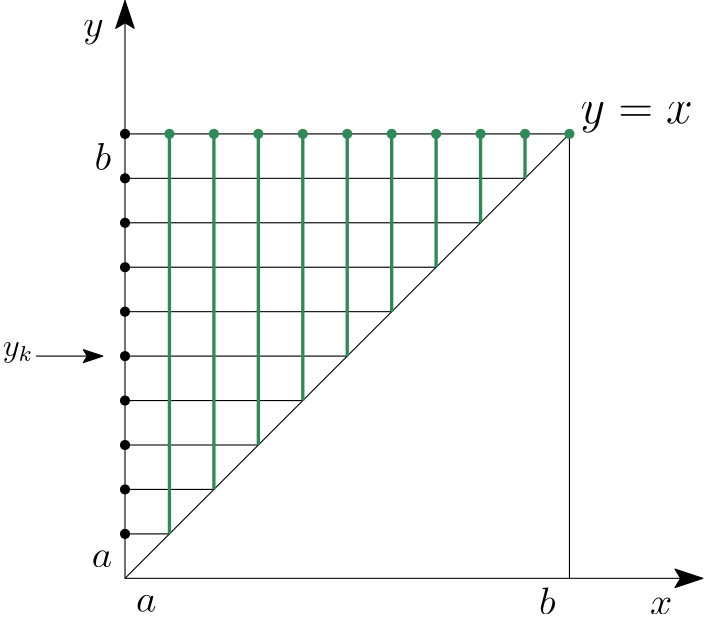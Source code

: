 <?xml version="1.0"?>
<!DOCTYPE ipe SYSTEM "ipe.dtd">
<ipe version="70218" creator="Ipe 7.2.23">
<info created="D:20220115092028" modified="D:20220524013438"/>
<ipestyle name="basic">
<symbol name="arrow/arc(spx)">
<path stroke="sym-stroke" fill="sym-stroke" pen="sym-pen">
0 0 m
-1 0.333 l
-1 -0.333 l
h
</path>
</symbol>
<symbol name="arrow/farc(spx)">
<path stroke="sym-stroke" fill="white" pen="sym-pen">
0 0 m
-1 0.333 l
-1 -0.333 l
h
</path>
</symbol>
<symbol name="arrow/ptarc(spx)">
<path stroke="sym-stroke" fill="sym-stroke" pen="sym-pen">
0 0 m
-1 0.333 l
-0.8 0 l
-1 -0.333 l
h
</path>
</symbol>
<symbol name="arrow/fptarc(spx)">
<path stroke="sym-stroke" fill="white" pen="sym-pen">
0 0 m
-1 0.333 l
-0.8 0 l
-1 -0.333 l
h
</path>
</symbol>
<symbol name="mark/circle(sx)" transformations="translations">
<path fill="sym-stroke">
0.6 0 0 0.6 0 0 e
0.4 0 0 0.4 0 0 e
</path>
</symbol>
<symbol name="mark/disk(sx)" transformations="translations">
<path fill="sym-stroke">
0.6 0 0 0.6 0 0 e
</path>
</symbol>
<symbol name="mark/fdisk(sfx)" transformations="translations">
<group>
<path fill="sym-fill">
0.5 0 0 0.5 0 0 e
</path>
<path fill="sym-stroke" fillrule="eofill">
0.6 0 0 0.6 0 0 e
0.4 0 0 0.4 0 0 e
</path>
</group>
</symbol>
<symbol name="mark/box(sx)" transformations="translations">
<path fill="sym-stroke" fillrule="eofill">
-0.6 -0.6 m
0.6 -0.6 l
0.6 0.6 l
-0.6 0.6 l
h
-0.4 -0.4 m
0.4 -0.4 l
0.4 0.4 l
-0.4 0.4 l
h
</path>
</symbol>
<symbol name="mark/square(sx)" transformations="translations">
<path fill="sym-stroke">
-0.6 -0.6 m
0.6 -0.6 l
0.6 0.6 l
-0.6 0.6 l
h
</path>
</symbol>
<symbol name="mark/fsquare(sfx)" transformations="translations">
<group>
<path fill="sym-fill">
-0.5 -0.5 m
0.5 -0.5 l
0.5 0.5 l
-0.5 0.5 l
h
</path>
<path fill="sym-stroke" fillrule="eofill">
-0.6 -0.6 m
0.6 -0.6 l
0.6 0.6 l
-0.6 0.6 l
h
-0.4 -0.4 m
0.4 -0.4 l
0.4 0.4 l
-0.4 0.4 l
h
</path>
</group>
</symbol>
<symbol name="mark/cross(sx)" transformations="translations">
<group>
<path fill="sym-stroke">
-0.43 -0.57 m
0.57 0.43 l
0.43 0.57 l
-0.57 -0.43 l
h
</path>
<path fill="sym-stroke">
-0.43 0.57 m
0.57 -0.43 l
0.43 -0.57 l
-0.57 0.43 l
h
</path>
</group>
</symbol>
<symbol name="arrow/fnormal(spx)">
<path stroke="sym-stroke" fill="white" pen="sym-pen">
0 0 m
-1 0.333 l
-1 -0.333 l
h
</path>
</symbol>
<symbol name="arrow/pointed(spx)">
<path stroke="sym-stroke" fill="sym-stroke" pen="sym-pen">
0 0 m
-1 0.333 l
-0.8 0 l
-1 -0.333 l
h
</path>
</symbol>
<symbol name="arrow/fpointed(spx)">
<path stroke="sym-stroke" fill="white" pen="sym-pen">
0 0 m
-1 0.333 l
-0.8 0 l
-1 -0.333 l
h
</path>
</symbol>
<symbol name="arrow/linear(spx)">
<path stroke="sym-stroke" pen="sym-pen">
-1 0.333 m
0 0 l
-1 -0.333 l
</path>
</symbol>
<symbol name="arrow/fdouble(spx)">
<path stroke="sym-stroke" fill="white" pen="sym-pen">
0 0 m
-1 0.333 l
-1 -0.333 l
h
-1 0 m
-2 0.333 l
-2 -0.333 l
h
</path>
</symbol>
<symbol name="arrow/double(spx)">
<path stroke="sym-stroke" fill="sym-stroke" pen="sym-pen">
0 0 m
-1 0.333 l
-1 -0.333 l
h
-1 0 m
-2 0.333 l
-2 -0.333 l
h
</path>
</symbol>
<symbol name="arrow/mid-normal(spx)">
<path stroke="sym-stroke" fill="sym-stroke" pen="sym-pen">
0.5 0 m
-0.5 0.333 l
-0.5 -0.333 l
h
</path>
</symbol>
<symbol name="arrow/mid-fnormal(spx)">
<path stroke="sym-stroke" fill="white" pen="sym-pen">
0.5 0 m
-0.5 0.333 l
-0.5 -0.333 l
h
</path>
</symbol>
<symbol name="arrow/mid-pointed(spx)">
<path stroke="sym-stroke" fill="sym-stroke" pen="sym-pen">
0.5 0 m
-0.5 0.333 l
-0.3 0 l
-0.5 -0.333 l
h
</path>
</symbol>
<symbol name="arrow/mid-fpointed(spx)">
<path stroke="sym-stroke" fill="white" pen="sym-pen">
0.5 0 m
-0.5 0.333 l
-0.3 0 l
-0.5 -0.333 l
h
</path>
</symbol>
<symbol name="arrow/mid-double(spx)">
<path stroke="sym-stroke" fill="sym-stroke" pen="sym-pen">
1 0 m
0 0.333 l
0 -0.333 l
h
0 0 m
-1 0.333 l
-1 -0.333 l
h
</path>
</symbol>
<symbol name="arrow/mid-fdouble(spx)">
<path stroke="sym-stroke" fill="white" pen="sym-pen">
1 0 m
0 0.333 l
0 -0.333 l
h
0 0 m
-1 0.333 l
-1 -0.333 l
h
</path>
</symbol>
<anglesize name="22.5 deg" value="22.5"/>
<anglesize name="30 deg" value="30"/>
<anglesize name="45 deg" value="45"/>
<anglesize name="60 deg" value="60"/>
<anglesize name="90 deg" value="90"/>
<arrowsize name="large" value="10"/>
<arrowsize name="small" value="5"/>
<arrowsize name="tiny" value="3"/>
<color name="blue" value="0 0 1"/>
<color name="brown" value="0.647 0.165 0.165"/>
<color name="darkblue" value="0 0 0.545"/>
<color name="darkcyan" value="0 0.545 0.545"/>
<color name="darkgray" value="0.663"/>
<color name="darkgreen" value="0 0.392 0"/>
<color name="darkmagenta" value="0.545 0 0.545"/>
<color name="darkorange" value="1 0.549 0"/>
<color name="darkred" value="0.545 0 0"/>
<color name="gold" value="1 0.843 0"/>
<color name="gray" value="0.745"/>
<color name="green" value="0 1 0"/>
<color name="lightblue" value="0.678 0.847 0.902"/>
<color name="lightcyan" value="0.878 1 1"/>
<color name="lightgray" value="0.827"/>
<color name="lightgreen" value="0.565 0.933 0.565"/>
<color name="lightyellow" value="1 1 0.878"/>
<color name="navy" value="0 0 0.502"/>
<color name="orange" value="1 0.647 0"/>
<color name="pink" value="1 0.753 0.796"/>
<color name="purple" value="0.627 0.125 0.941"/>
<color name="red" value="1 0 0"/>
<color name="seagreen" value="0.18 0.545 0.341"/>
<color name="turquoise" value="0.251 0.878 0.816"/>
<color name="violet" value="0.933 0.51 0.933"/>
<color name="yellow" value="1 1 0"/>
<dashstyle name="dash dot dotted" value="[4 2 1 2 1 2] 0"/>
<dashstyle name="dash dotted" value="[4 2 1 2] 0"/>
<dashstyle name="dashed" value="[4] 0"/>
<dashstyle name="dotted" value="[1 3] 0"/>
<gridsize name="10 pts (~3.5 mm)" value="10"/>
<gridsize name="14 pts (~5 mm)" value="14"/>
<gridsize name="16 pts (~6 mm)" value="16"/>
<gridsize name="20 pts (~7 mm)" value="20"/>
<gridsize name="28 pts (~10 mm)" value="28"/>
<gridsize name="32 pts (~12 mm)" value="32"/>
<gridsize name="4 pts" value="4"/>
<gridsize name="56 pts (~20 mm)" value="56"/>
<gridsize name="8 pts (~3 mm)" value="8"/>
<opacity name="10%" value="0.1"/>
<opacity name="30%" value="0.3"/>
<opacity name="50%" value="0.5"/>
<opacity name="75%" value="0.75"/>
<pen name="fat" value="1.2"/>
<pen name="heavier" value="0.8"/>
<pen name="ultrafat" value="2"/>
<symbolsize name="large" value="5"/>
<symbolsize name="small" value="2"/>
<symbolsize name="tiny" value="1.1"/>
<textsize name="Huge" value="\Huge"/>
<textsize name="LARGE" value="\LARGE"/>
<textsize name="Large" value="\Large"/>
<textsize name="footnote" value="\footnotesize"/>
<textsize name="huge" value="\huge"/>
<textsize name="large" value="\large"/>
<textsize name="small" value="\small"/>
<textsize name="tiny" value="\tiny"/>
<textstyle name="center" begin="\begin{center}" end="\end{center}"/>
<textstyle name="item" begin="\begin{itemize}\item{}" end="\end{itemize}"/>
<textstyle name="itemize" begin="\begin{itemize}" end="\end{itemize}"/>
<tiling name="falling" angle="-60" step="4" width="1"/>
<tiling name="rising" angle="30" step="4" width="1"/>
</ipestyle>
<page>
<layer name="alpha"/>
<view layers="alpha" active="alpha"/>
<path layer="alpha" matrix="1 0 0 1.25 0 -132" stroke="black">
160 656 m
160 528 l
320 528 l
320 656 l
h
</path>
<text matrix="1 0 0 1 16 0" transformations="translations" pos="148 516" stroke="black" type="label" width="7.374" height="6.177" depth="0" valign="baseline" size="Large" style="math">a</text>
<text matrix="1 0 0 1 161.014 -0.9815" transformations="translations" pos="148 516" stroke="black" type="label" width="5.973" height="9.963" depth="0" valign="baseline" size="Large" style="math">b</text>
<text matrix="1 0 0 1 0 16" transformations="translations" pos="148 516" stroke="black" type="label" width="7.374" height="6.177" depth="0" valign="baseline" size="Large" style="math">a</text>
<text matrix="1 0 0 1 1.014 159.018" transformations="translations" pos="148 516" stroke="black" type="label" width="5.973" height="9.963" depth="0" valign="baseline" size="Large" style="math">b</text>
<path stroke="black">
160 528 m
320 688 l
</path>
<text matrix="1 0 0 1 84 64" transformations="translations" pos="240 628" stroke="black" type="label" width="40.372" height="7.41" depth="3.35" valign="baseline" size="LARGE" style="math">y = x</text>
<path stroke="black" arrow="pointed/large">
320 528 m
368 528 l
</path>
<path stroke="black" arrow="pointed/large">
160 688 m
160 736 l
</path>
<text matrix="1 0 0 1 -2.986 207.018" transformations="translations" pos="148 516" stroke="black" type="label" width="7.364" height="6.176" depth="2.79" valign="baseline" size="Large" style="math">y</text>
<text matrix="1 0 0 1 201.014 -0.9815" transformations="translations" pos="148 516" stroke="black" type="label" width="7.982" height="6.177" depth="0" valign="baseline" size="Large" style="math">x</text>
<path stroke="black" fill="white">
160 576 m
208 576 l
</path>
<path stroke="black" fill="white">
160 592 m
224 592 l
</path>
<path stroke="black" fill="white">
160 608 m
240 608 l
</path>
<path stroke="black" fill="white">
160 640 m
272 640 l
</path>
<path stroke="black" fill="white">
160 624 m
256 624 l
</path>
<path stroke="black" fill="white">
160 560 m
192 560 l
</path>
<path stroke="black" fill="white">
160 544 m
176 544 l
</path>
<path stroke="black" fill="white">
160 656 m
288 656 l
</path>
<path stroke="black" fill="white">
160 672 m
304 672 l
</path>
<path stroke="seagreen" fill="white" pen="fat">
176 688 m
176 544 l
</path>
<path stroke="seagreen" fill="white" pen="fat">
192 688 m
192 560 l
</path>
<path stroke="seagreen" fill="white" pen="fat">
208 688 m
208 576 l
</path>
<path stroke="seagreen" fill="white" pen="fat">
224 688 m
224 592 l
</path>
<path stroke="seagreen" fill="white" pen="fat">
240 688 m
240 608 l
</path>
<path stroke="seagreen" fill="white" pen="fat">
256 688 m
256 624 l
</path>
<path stroke="seagreen" fill="white" pen="fat">
272 688 m
272 640 l
</path>
<path stroke="seagreen" fill="white" pen="fat">
288 688 m
288 656 l
</path>
<path stroke="seagreen" fill="white" pen="fat">
304 688 m
304 672 l
</path>
<use name="mark/disk(sx)" pos="176 688" size="normal" stroke="seagreen"/>
<use name="mark/disk(sx)" pos="192 688" size="normal" stroke="seagreen"/>
<use name="mark/disk(sx)" pos="208 688" size="normal" stroke="seagreen"/>
<use name="mark/disk(sx)" pos="224 688" size="normal" stroke="seagreen"/>
<use name="mark/disk(sx)" pos="240 688" size="normal" stroke="seagreen"/>
<use name="mark/disk(sx)" pos="256 688" size="normal" stroke="seagreen"/>
<use name="mark/disk(sx)" pos="272 688" size="normal" stroke="seagreen"/>
<use name="mark/disk(sx)" pos="288 688" size="normal" stroke="seagreen"/>
<use name="mark/disk(sx)" pos="304 688" size="normal" stroke="seagreen"/>
<use name="mark/disk(sx)" pos="160 672" size="normal" stroke="black"/>
<use name="mark/disk(sx)" pos="160 656" size="normal" stroke="black"/>
<use name="mark/disk(sx)" pos="160 688" size="normal" stroke="black"/>
<use name="mark/disk(sx)" pos="160 640" size="normal" stroke="black"/>
<use name="mark/disk(sx)" pos="160 624" size="normal" stroke="black"/>
<use name="mark/disk(sx)" pos="160 608" size="normal" stroke="black"/>
<use name="mark/disk(sx)" pos="160 592" size="normal" stroke="black"/>
<use name="mark/disk(sx)" pos="160 576" size="normal" stroke="black"/>
<use name="mark/disk(sx)" pos="160 560" size="normal" stroke="black"/>
<use name="mark/disk(sx)" pos="160 544" size="normal" stroke="black"/>
<use matrix="1 0 0 1 112 0" name="mark/disk(sx)" pos="208 688" size="normal" stroke="seagreen"/>
<path matrix="1.2 0 0 1 -30.4 0" stroke="black" fill="white" arrow="pointed/normal">
132 608 m
152 608 l
</path>
<text transformations="translations" pos="116 608" stroke="black" type="label" width="10.827" height="5.152" depth="2.32" valign="baseline" size="large" style="math">y_k</text>
</page>
</ipe>
